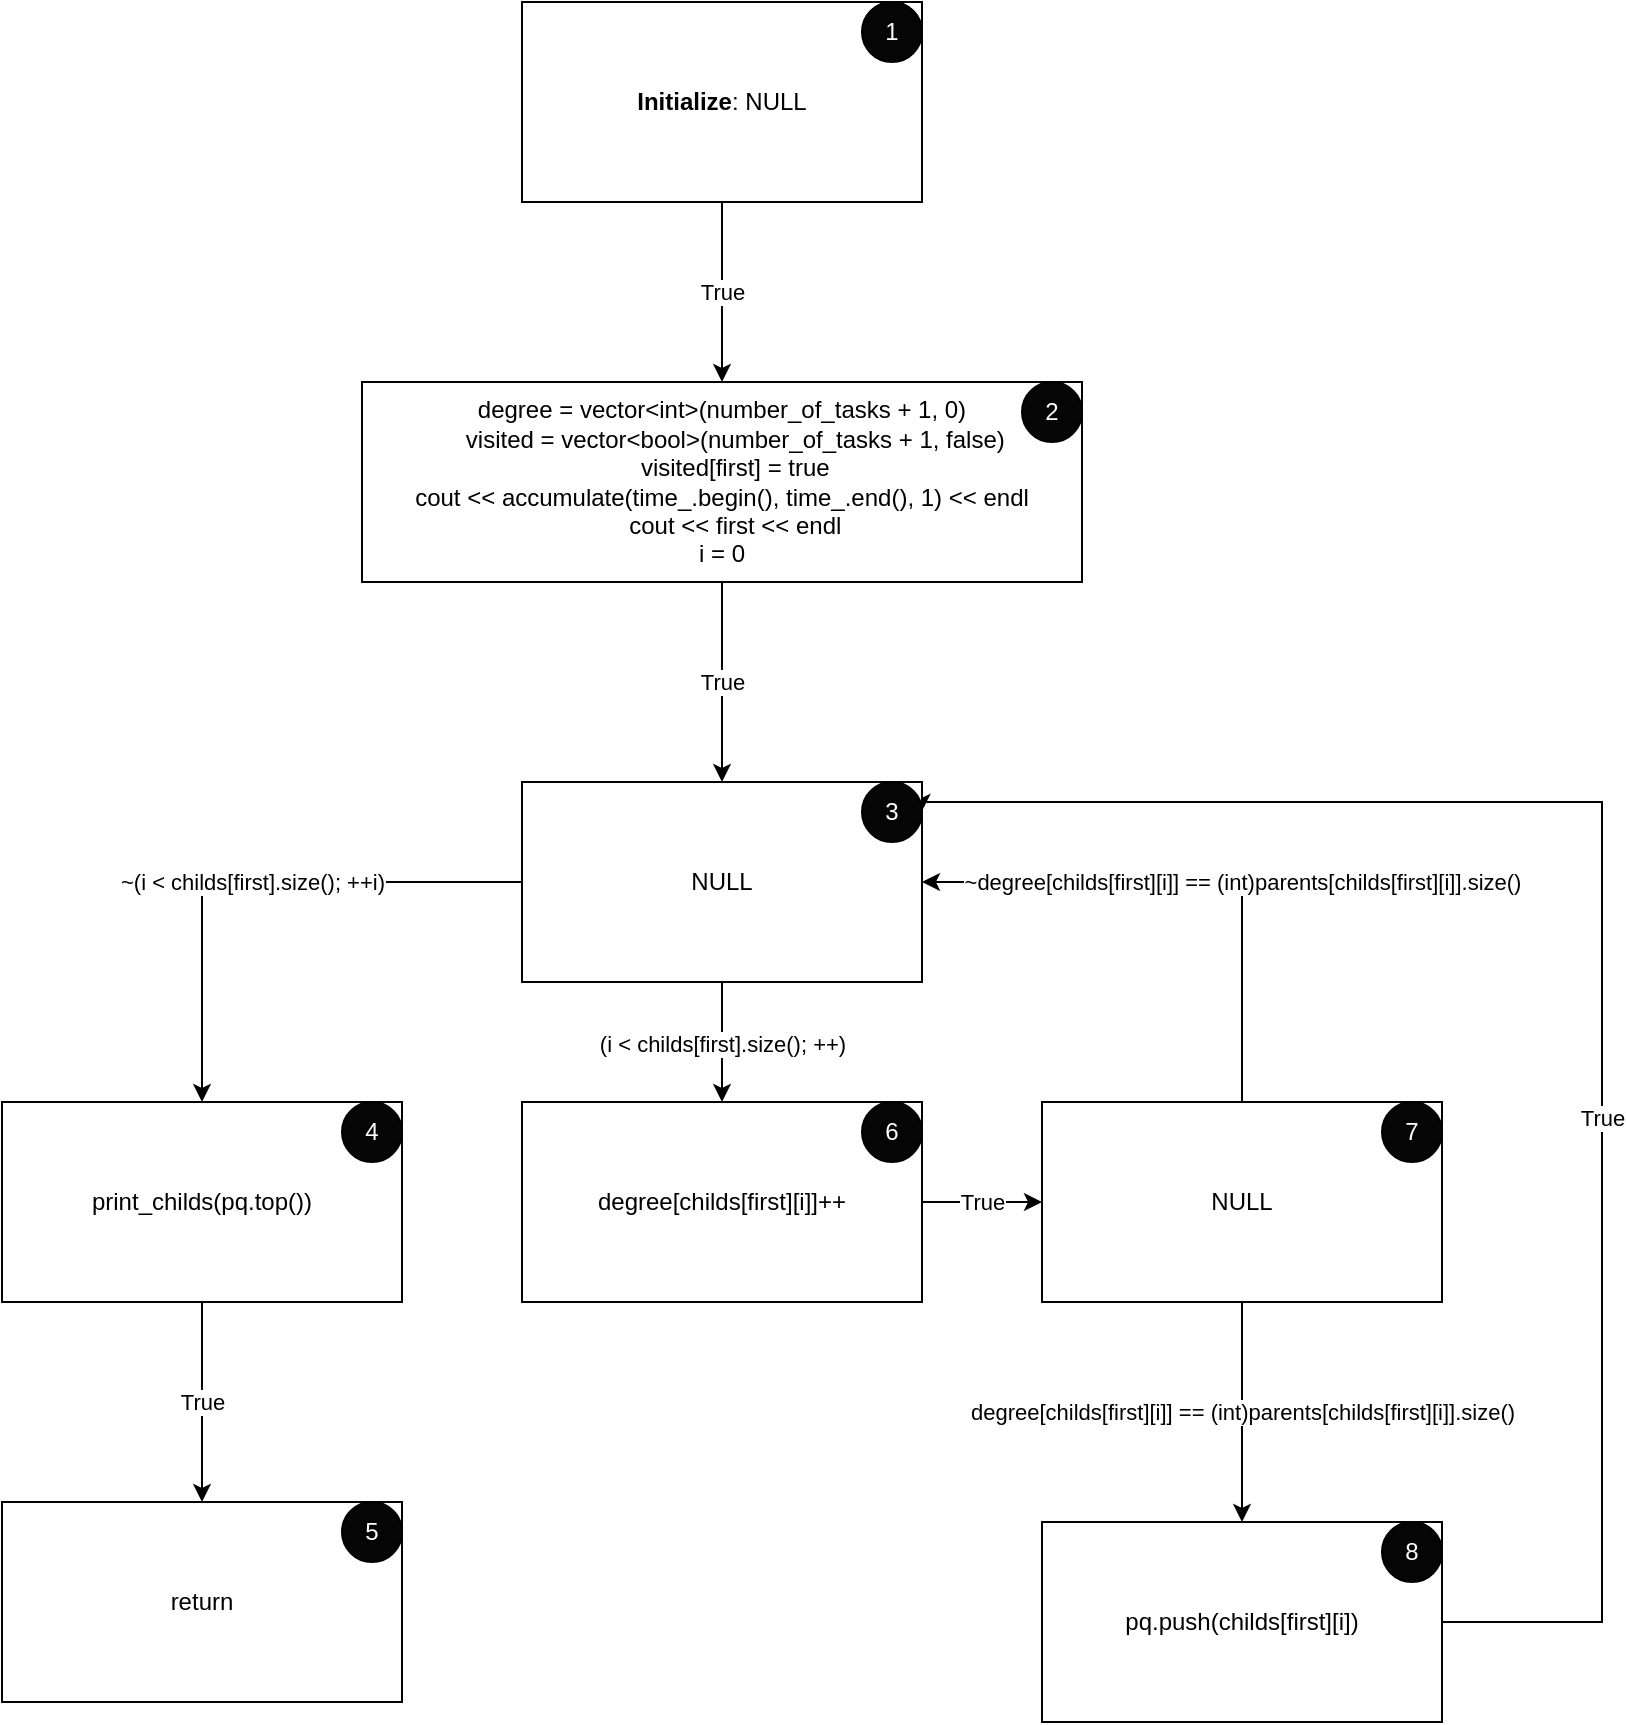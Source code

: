 <mxfile version="21.3.5" type="device">
  <diagram name="Page-1" id="AO3PzVxPkSk40unCkHxe">
    <mxGraphModel dx="2074" dy="1067" grid="1" gridSize="10" guides="1" tooltips="1" connect="1" arrows="1" fold="1" page="1" pageScale="1" pageWidth="827" pageHeight="1169" math="0" shadow="0">
      <root>
        <mxCell id="0" />
        <mxCell id="1" parent="0" />
        <mxCell id="DPbfkmQDcSMVqxTIG8kD-4" value="True" style="edgeStyle=orthogonalEdgeStyle;rounded=0;orthogonalLoop=1;jettySize=auto;html=1;exitX=0.5;exitY=1;exitDx=0;exitDy=0;entryX=0.5;entryY=0;entryDx=0;entryDy=0;" parent="1" source="DPbfkmQDcSMVqxTIG8kD-2" target="DPbfkmQDcSMVqxTIG8kD-3" edge="1">
          <mxGeometry relative="1" as="geometry" />
        </mxCell>
        <mxCell id="DPbfkmQDcSMVqxTIG8kD-2" value="&lt;b&gt;Initialize&lt;/b&gt;: NULL" style="rounded=0;whiteSpace=wrap;html=1;" parent="1" vertex="1">
          <mxGeometry x="340" y="90" width="200" height="100" as="geometry" />
        </mxCell>
        <mxCell id="DPbfkmQDcSMVqxTIG8kD-3" value="&lt;div&gt;degree = vector&amp;lt;int&amp;gt;(number_of_tasks + 1, 0)&lt;/div&gt;&lt;div&gt;&amp;nbsp; &amp;nbsp; visited = vector&amp;lt;bool&amp;gt;(number_of_tasks + 1, false)&lt;/div&gt;&lt;div&gt;&amp;nbsp; &amp;nbsp; visited[first] = true&lt;/div&gt;&lt;div&gt;&lt;div&gt;cout &amp;lt;&amp;lt; accumulate(time_.begin(), time_.end(), 1) &amp;lt;&amp;lt; endl&lt;/div&gt;&lt;div&gt;&amp;nbsp; &amp;nbsp; cout &amp;lt;&amp;lt; first &amp;lt;&amp;lt; endl&lt;br&gt;i = 0&lt;br&gt;&lt;/div&gt;&lt;/div&gt;" style="rounded=0;whiteSpace=wrap;html=1;" parent="1" vertex="1">
          <mxGeometry x="260" y="280" width="360" height="100" as="geometry" />
        </mxCell>
        <mxCell id="DPbfkmQDcSMVqxTIG8kD-9" value="(am_I_a_bottleneck(n))" style="edgeStyle=orthogonalEdgeStyle;rounded=0;orthogonalLoop=1;jettySize=auto;html=1;exitX=0;exitY=0.5;exitDx=0;exitDy=0;" parent="1" target="DPbfkmQDcSMVqxTIG8kD-7" edge="1">
          <mxGeometry relative="1" as="geometry">
            <mxPoint x="340" y="520" as="sourcePoint" />
          </mxGeometry>
        </mxCell>
        <mxCell id="DPbfkmQDcSMVqxTIG8kD-16" value="~(i &amp;lt; childs[first].size(); ++i)" style="edgeStyle=orthogonalEdgeStyle;rounded=0;orthogonalLoop=1;jettySize=auto;html=1;entryX=0.5;entryY=0;entryDx=0;entryDy=0;exitX=0;exitY=0.5;exitDx=0;exitDy=0;" parent="1" source="DPbfkmQDcSMVqxTIG8kD-29" target="DPbfkmQDcSMVqxTIG8kD-15" edge="1">
          <mxGeometry relative="1" as="geometry" />
        </mxCell>
        <mxCell id="DPbfkmQDcSMVqxTIG8kD-17" value="(i &amp;lt; childs[first].size(); ++)" style="edgeStyle=orthogonalEdgeStyle;rounded=0;orthogonalLoop=1;jettySize=auto;html=1;exitX=0.5;exitY=1;exitDx=0;exitDy=0;entryX=0.5;entryY=0;entryDx=0;entryDy=0;" parent="1" source="DPbfkmQDcSMVqxTIG8kD-29" target="hV4vW9XtLeFimX2zIImt-4" edge="1">
          <mxGeometry x="0.026" relative="1" as="geometry">
            <Array as="points" />
            <mxPoint as="offset" />
          </mxGeometry>
        </mxCell>
        <mxCell id="DPbfkmQDcSMVqxTIG8kD-30" value="True" style="edgeStyle=orthogonalEdgeStyle;rounded=0;orthogonalLoop=1;jettySize=auto;html=1;entryX=0.5;entryY=0;entryDx=0;entryDy=0;exitX=0.5;exitY=1;exitDx=0;exitDy=0;" parent="1" source="DPbfkmQDcSMVqxTIG8kD-3" target="DPbfkmQDcSMVqxTIG8kD-29" edge="1">
          <mxGeometry relative="1" as="geometry">
            <mxPoint x="200" y="650" as="sourcePoint" />
          </mxGeometry>
        </mxCell>
        <mxCell id="DPbfkmQDcSMVqxTIG8kD-23" value="degree[childs[first][i]] == (int)parents[childs[first][i]].size()" style="edgeStyle=orthogonalEdgeStyle;rounded=0;orthogonalLoop=1;jettySize=auto;html=1;exitX=0.5;exitY=1;exitDx=0;exitDy=0;entryX=0.5;entryY=0;entryDx=0;entryDy=0;" parent="1" source="DPbfkmQDcSMVqxTIG8kD-14" target="DPbfkmQDcSMVqxTIG8kD-22" edge="1">
          <mxGeometry relative="1" as="geometry" />
        </mxCell>
        <mxCell id="DPbfkmQDcSMVqxTIG8kD-26" value="~degree[childs[first][i]] == (int)parents[childs[first][i]].size()" style="edgeStyle=orthogonalEdgeStyle;rounded=0;orthogonalLoop=1;jettySize=auto;html=1;entryX=1;entryY=0.5;entryDx=0;entryDy=0;exitX=0.5;exitY=0;exitDx=0;exitDy=0;" parent="1" source="DPbfkmQDcSMVqxTIG8kD-14" edge="1" target="DPbfkmQDcSMVqxTIG8kD-29">
          <mxGeometry x="-0.185" relative="1" as="geometry">
            <mxPoint x="540" y="690" as="targetPoint" />
            <Array as="points">
              <mxPoint x="700" y="530" />
            </Array>
            <mxPoint as="offset" />
          </mxGeometry>
        </mxCell>
        <mxCell id="DPbfkmQDcSMVqxTIG8kD-14" value="NULL" style="rounded=0;whiteSpace=wrap;html=1;" parent="1" vertex="1">
          <mxGeometry x="600" y="640" width="200" height="100" as="geometry" />
        </mxCell>
        <mxCell id="DPbfkmQDcSMVqxTIG8kD-21" value="True" style="edgeStyle=orthogonalEdgeStyle;rounded=0;orthogonalLoop=1;jettySize=auto;html=1;entryX=0.5;entryY=0;entryDx=0;entryDy=0;" parent="1" source="DPbfkmQDcSMVqxTIG8kD-15" target="DPbfkmQDcSMVqxTIG8kD-20" edge="1">
          <mxGeometry relative="1" as="geometry" />
        </mxCell>
        <mxCell id="DPbfkmQDcSMVqxTIG8kD-15" value="print_childs(pq.top())" style="rounded=0;whiteSpace=wrap;html=1;" parent="1" vertex="1">
          <mxGeometry x="80" y="640" width="200" height="100" as="geometry" />
        </mxCell>
        <mxCell id="DPbfkmQDcSMVqxTIG8kD-20" value="return" style="rounded=0;whiteSpace=wrap;html=1;" parent="1" vertex="1">
          <mxGeometry x="80" y="840" width="200" height="100" as="geometry" />
        </mxCell>
        <mxCell id="DPbfkmQDcSMVqxTIG8kD-31" value="True" style="edgeStyle=orthogonalEdgeStyle;rounded=0;orthogonalLoop=1;jettySize=auto;html=1;exitX=1;exitY=0.5;exitDx=0;exitDy=0;entryX=0.999;entryY=0.15;entryDx=0;entryDy=0;entryPerimeter=0;" parent="1" source="DPbfkmQDcSMVqxTIG8kD-22" target="DPbfkmQDcSMVqxTIG8kD-29" edge="1">
          <mxGeometry x="-0.204" relative="1" as="geometry">
            <Array as="points">
              <mxPoint x="880" y="900" />
              <mxPoint x="880" y="490" />
              <mxPoint x="540" y="490" />
            </Array>
            <mxPoint as="offset" />
          </mxGeometry>
        </mxCell>
        <mxCell id="DPbfkmQDcSMVqxTIG8kD-22" value="pq.push(childs[first][i])" style="rounded=0;whiteSpace=wrap;html=1;" parent="1" vertex="1">
          <mxGeometry x="600" y="850" width="200" height="100" as="geometry" />
        </mxCell>
        <mxCell id="DPbfkmQDcSMVqxTIG8kD-29" value="NULL" style="rounded=0;whiteSpace=wrap;html=1;" parent="1" vertex="1">
          <mxGeometry x="340" y="480" width="200" height="100" as="geometry" />
        </mxCell>
        <mxCell id="DPbfkmQDcSMVqxTIG8kD-38" value="1" style="ellipse;whiteSpace=wrap;html=1;fillColor=#050505;fontColor=#FFFFFF;" parent="1" vertex="1">
          <mxGeometry x="510" y="90" width="30" height="30" as="geometry" />
        </mxCell>
        <mxCell id="DPbfkmQDcSMVqxTIG8kD-52" value="2" style="ellipse;whiteSpace=wrap;html=1;fillColor=#050505;fontColor=#FFFFFF;" parent="1" vertex="1">
          <mxGeometry x="590" y="280" width="30" height="30" as="geometry" />
        </mxCell>
        <mxCell id="DPbfkmQDcSMVqxTIG8kD-53" value="3" style="ellipse;whiteSpace=wrap;html=1;fillColor=#050505;fontColor=#FFFFFF;" parent="1" vertex="1">
          <mxGeometry x="510" y="480" width="30" height="30" as="geometry" />
        </mxCell>
        <mxCell id="DPbfkmQDcSMVqxTIG8kD-56" value="4" style="ellipse;whiteSpace=wrap;html=1;fillColor=#050505;fontColor=#FFFFFF;" parent="1" vertex="1">
          <mxGeometry x="250" y="640" width="30" height="30" as="geometry" />
        </mxCell>
        <mxCell id="DPbfkmQDcSMVqxTIG8kD-57" value="5" style="ellipse;whiteSpace=wrap;html=1;fillColor=#050505;fontColor=#FFFFFF;" parent="1" vertex="1">
          <mxGeometry x="250" y="840" width="30" height="30" as="geometry" />
        </mxCell>
        <mxCell id="DPbfkmQDcSMVqxTIG8kD-60" value="7" style="ellipse;whiteSpace=wrap;html=1;fillColor=#050505;fontColor=#FFFFFF;" parent="1" vertex="1">
          <mxGeometry x="770" y="640" width="30" height="30" as="geometry" />
        </mxCell>
        <mxCell id="hV4vW9XtLeFimX2zIImt-5" value="True" style="edgeStyle=orthogonalEdgeStyle;rounded=0;orthogonalLoop=1;jettySize=auto;html=1;exitX=1;exitY=0.5;exitDx=0;exitDy=0;entryX=0;entryY=0.5;entryDx=0;entryDy=0;" edge="1" parent="1" source="hV4vW9XtLeFimX2zIImt-4" target="DPbfkmQDcSMVqxTIG8kD-14">
          <mxGeometry relative="1" as="geometry" />
        </mxCell>
        <mxCell id="hV4vW9XtLeFimX2zIImt-4" value="degree[childs[first][i]]++" style="rounded=0;whiteSpace=wrap;html=1;" vertex="1" parent="1">
          <mxGeometry x="340" y="640" width="200" height="100" as="geometry" />
        </mxCell>
        <mxCell id="DPbfkmQDcSMVqxTIG8kD-58" value="6" style="ellipse;whiteSpace=wrap;html=1;fillColor=#050505;fontColor=#FFFFFF;" parent="1" vertex="1">
          <mxGeometry x="510" y="640" width="30" height="30" as="geometry" />
        </mxCell>
        <mxCell id="hV4vW9XtLeFimX2zIImt-6" value="8" style="ellipse;whiteSpace=wrap;html=1;fillColor=#050505;fontColor=#FFFFFF;" vertex="1" parent="1">
          <mxGeometry x="770" y="850" width="30" height="30" as="geometry" />
        </mxCell>
      </root>
    </mxGraphModel>
  </diagram>
</mxfile>

